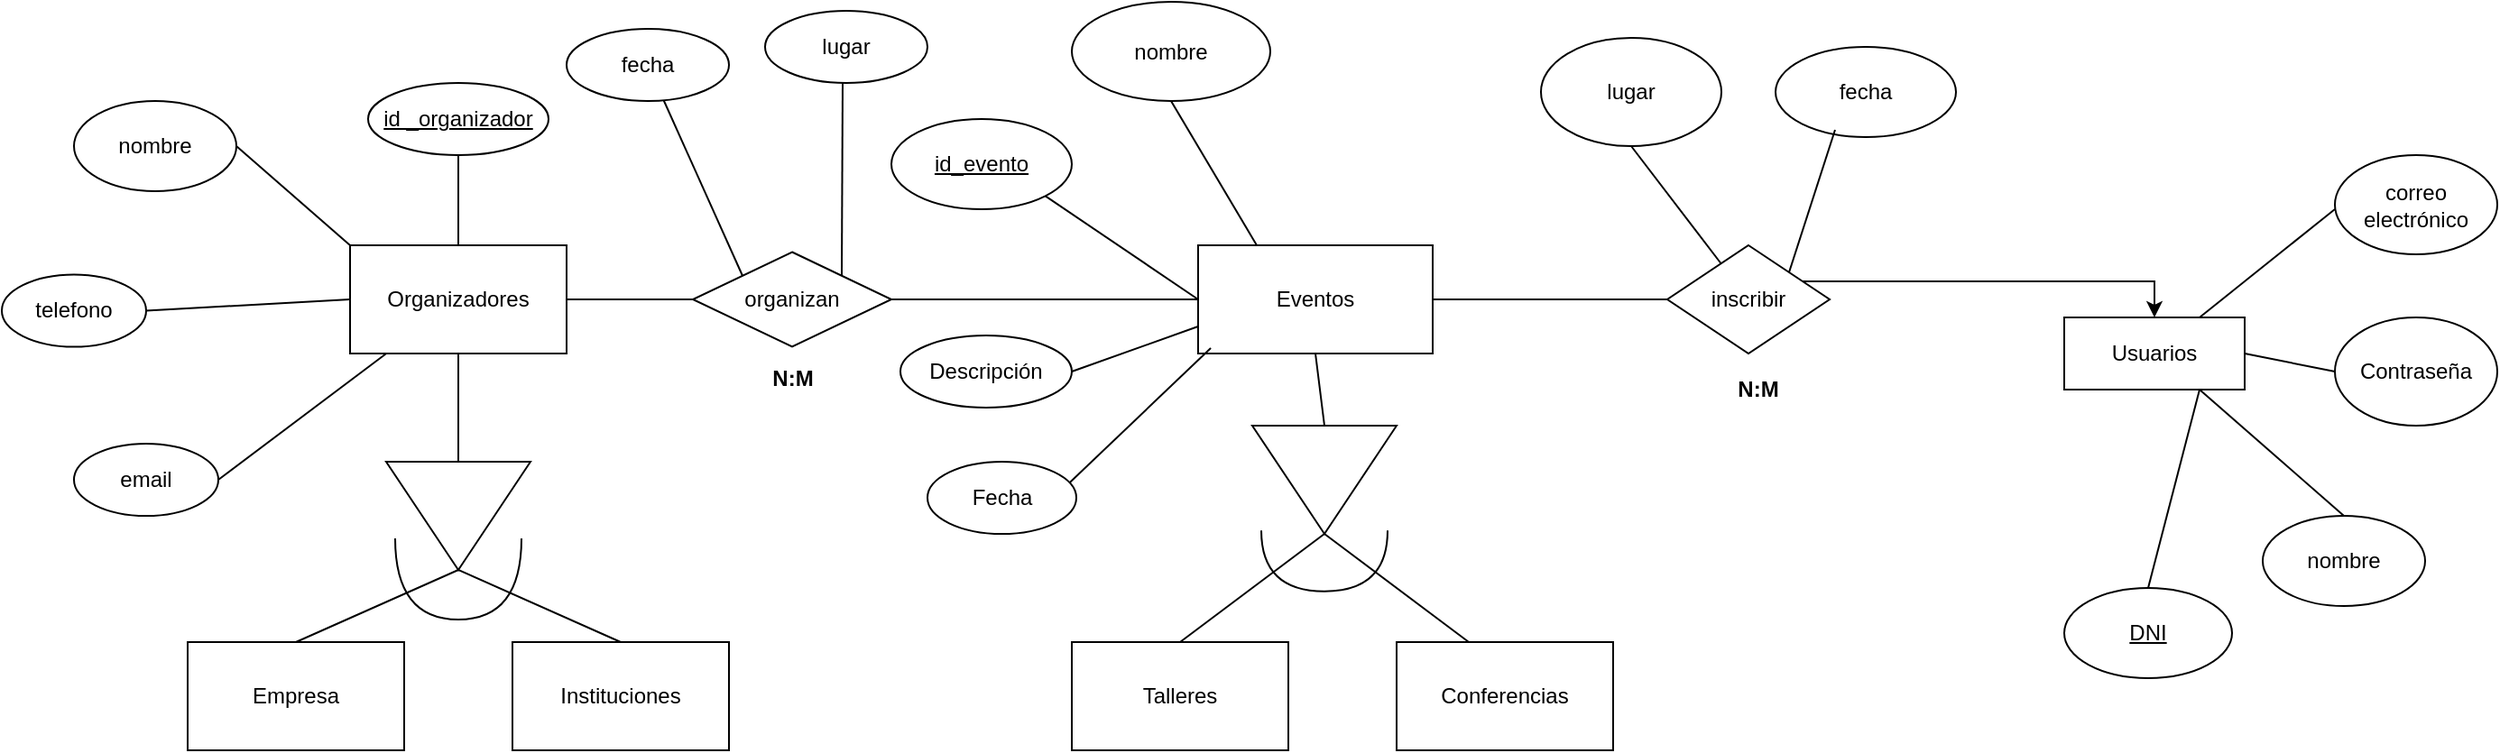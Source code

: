 <mxfile version="26.0.14">
  <diagram name="Página-1" id="2dV1ckaZqj4ryktsQF3N">
    <mxGraphModel dx="2501" dy="1907" grid="1" gridSize="10" guides="1" tooltips="1" connect="1" arrows="1" fold="1" page="1" pageScale="1" pageWidth="827" pageHeight="1169" math="0" shadow="0">
      <root>
        <mxCell id="0" />
        <mxCell id="1" parent="0" />
        <mxCell id="4CO3H4v2DkT37EJGmf2N-1" value="Eventos" style="rounded=0;whiteSpace=wrap;html=1;" parent="1" vertex="1">
          <mxGeometry x="210" y="90" width="130" height="60" as="geometry" />
        </mxCell>
        <mxCell id="4CO3H4v2DkT37EJGmf2N-2" value="" style="triangle;whiteSpace=wrap;html=1;rotation=90;" parent="1" vertex="1">
          <mxGeometry x="250" y="180" width="60" height="80" as="geometry" />
        </mxCell>
        <mxCell id="4CO3H4v2DkT37EJGmf2N-4" value="" style="endArrow=none;html=1;rounded=0;entryX=0.5;entryY=1;entryDx=0;entryDy=0;exitX=0;exitY=0.5;exitDx=0;exitDy=0;" parent="1" source="4CO3H4v2DkT37EJGmf2N-2" target="4CO3H4v2DkT37EJGmf2N-1" edge="1">
          <mxGeometry width="50" height="50" relative="1" as="geometry">
            <mxPoint x="390" y="410" as="sourcePoint" />
            <mxPoint x="440" y="360" as="targetPoint" />
          </mxGeometry>
        </mxCell>
        <mxCell id="4CO3H4v2DkT37EJGmf2N-5" value="" style="endArrow=none;html=1;rounded=0;" parent="1" edge="1">
          <mxGeometry width="50" height="50" relative="1" as="geometry">
            <mxPoint x="280" y="250" as="sourcePoint" />
            <mxPoint x="360" y="310" as="targetPoint" />
            <Array as="points">
              <mxPoint x="280" y="250" />
            </Array>
          </mxGeometry>
        </mxCell>
        <mxCell id="4CO3H4v2DkT37EJGmf2N-7" value="Talleres" style="rounded=0;whiteSpace=wrap;html=1;" parent="1" vertex="1">
          <mxGeometry x="140" y="310" width="120" height="60" as="geometry" />
        </mxCell>
        <mxCell id="4CO3H4v2DkT37EJGmf2N-8" value="Conferencias" style="rounded=0;whiteSpace=wrap;html=1;" parent="1" vertex="1">
          <mxGeometry x="320" y="310" width="120" height="60" as="geometry" />
        </mxCell>
        <mxCell id="4CO3H4v2DkT37EJGmf2N-14" value="fecha" style="ellipse;whiteSpace=wrap;html=1;" parent="1" vertex="1">
          <mxGeometry x="530" y="-20" width="100" height="50" as="geometry" />
        </mxCell>
        <mxCell id="4CO3H4v2DkT37EJGmf2N-15" value="nombre" style="ellipse;whiteSpace=wrap;html=1;" parent="1" vertex="1">
          <mxGeometry x="140" y="-45" width="110" height="55" as="geometry" />
        </mxCell>
        <mxCell id="4CO3H4v2DkT37EJGmf2N-16" value="&lt;u&gt;id_evento&lt;/u&gt;" style="ellipse;whiteSpace=wrap;html=1;" parent="1" vertex="1">
          <mxGeometry x="40" y="20" width="100" height="50" as="geometry" />
        </mxCell>
        <mxCell id="4CO3H4v2DkT37EJGmf2N-17" value="lugar" style="ellipse;whiteSpace=wrap;html=1;" parent="1" vertex="1">
          <mxGeometry x="400" y="-25" width="100" height="60" as="geometry" />
        </mxCell>
        <mxCell id="4CO3H4v2DkT37EJGmf2N-18" value="" style="endArrow=none;html=1;rounded=0;entryX=0.5;entryY=1;entryDx=0;entryDy=0;" parent="1" source="4CO3H4v2DkT37EJGmf2N-29" target="4CO3H4v2DkT37EJGmf2N-17" edge="1">
          <mxGeometry width="50" height="50" relative="1" as="geometry">
            <mxPoint x="347" y="50" as="sourcePoint" />
            <mxPoint x="440" y="60" as="targetPoint" />
          </mxGeometry>
        </mxCell>
        <mxCell id="4CO3H4v2DkT37EJGmf2N-19" value="" style="endArrow=none;html=1;rounded=0;entryX=0.33;entryY=0.92;entryDx=0;entryDy=0;entryPerimeter=0;exitX=1;exitY=0;exitDx=0;exitDy=0;" parent="1" source="4CO3H4v2DkT37EJGmf2N-29" target="4CO3H4v2DkT37EJGmf2N-14" edge="1">
          <mxGeometry width="50" height="50" relative="1" as="geometry">
            <mxPoint x="390" y="80" as="sourcePoint" />
            <mxPoint x="440" y="60" as="targetPoint" />
          </mxGeometry>
        </mxCell>
        <mxCell id="4CO3H4v2DkT37EJGmf2N-20" value="" style="endArrow=none;html=1;rounded=0;exitX=0.25;exitY=0;exitDx=0;exitDy=0;entryX=0.5;entryY=1;entryDx=0;entryDy=0;" parent="1" source="4CO3H4v2DkT37EJGmf2N-1" target="4CO3H4v2DkT37EJGmf2N-15" edge="1">
          <mxGeometry width="50" height="50" relative="1" as="geometry">
            <mxPoint x="390" y="110" as="sourcePoint" />
            <mxPoint x="440" y="60" as="targetPoint" />
          </mxGeometry>
        </mxCell>
        <mxCell id="4CO3H4v2DkT37EJGmf2N-21" value="" style="endArrow=none;html=1;rounded=0;exitX=0;exitY=0.5;exitDx=0;exitDy=0;entryX=1;entryY=1;entryDx=0;entryDy=0;" parent="1" source="4CO3H4v2DkT37EJGmf2N-1" target="4CO3H4v2DkT37EJGmf2N-16" edge="1">
          <mxGeometry width="50" height="50" relative="1" as="geometry">
            <mxPoint x="390" y="110" as="sourcePoint" />
            <mxPoint x="440" y="60" as="targetPoint" />
          </mxGeometry>
        </mxCell>
        <mxCell id="4CO3H4v2DkT37EJGmf2N-22" value="Descripción" style="ellipse;whiteSpace=wrap;html=1;" parent="1" vertex="1">
          <mxGeometry x="45" y="140" width="95" height="40" as="geometry" />
        </mxCell>
        <mxCell id="4CO3H4v2DkT37EJGmf2N-23" value="" style="endArrow=none;html=1;rounded=0;exitX=1;exitY=0.5;exitDx=0;exitDy=0;entryX=0;entryY=0.75;entryDx=0;entryDy=0;" parent="1" source="4CO3H4v2DkT37EJGmf2N-22" target="4CO3H4v2DkT37EJGmf2N-1" edge="1">
          <mxGeometry width="50" height="50" relative="1" as="geometry">
            <mxPoint x="390" y="110" as="sourcePoint" />
            <mxPoint x="440" y="60" as="targetPoint" />
          </mxGeometry>
        </mxCell>
        <mxCell id="4CO3H4v2DkT37EJGmf2N-28" value="" style="endArrow=none;html=1;rounded=0;exitX=1;exitY=0.5;exitDx=0;exitDy=0;" parent="1" source="4CO3H4v2DkT37EJGmf2N-29" edge="1">
          <mxGeometry width="50" height="50" relative="1" as="geometry">
            <mxPoint x="390" y="310" as="sourcePoint" />
            <mxPoint x="520" y="120" as="targetPoint" />
          </mxGeometry>
        </mxCell>
        <mxCell id="4CO3H4v2DkT37EJGmf2N-31" value="" style="edgeStyle=orthogonalEdgeStyle;rounded=0;orthogonalLoop=1;jettySize=auto;html=1;entryX=0.5;entryY=0;entryDx=0;entryDy=0;" parent="1" source="4CO3H4v2DkT37EJGmf2N-29" target="4CO3H4v2DkT37EJGmf2N-36" edge="1">
          <mxGeometry relative="1" as="geometry">
            <mxPoint x="750" y="120" as="targetPoint" />
            <Array as="points">
              <mxPoint x="740" y="110" />
            </Array>
          </mxGeometry>
        </mxCell>
        <mxCell id="4CO3H4v2DkT37EJGmf2N-36" value="Usuarios" style="whiteSpace=wrap;html=1;" parent="1" vertex="1">
          <mxGeometry x="690" y="130" width="100" height="40" as="geometry" />
        </mxCell>
        <mxCell id="4CO3H4v2DkT37EJGmf2N-42" value="" style="endArrow=none;html=1;rounded=0;exitX=1;exitY=0.5;exitDx=0;exitDy=0;" parent="1" source="4CO3H4v2DkT37EJGmf2N-1" target="4CO3H4v2DkT37EJGmf2N-29" edge="1">
          <mxGeometry width="50" height="50" relative="1" as="geometry">
            <mxPoint x="340" y="120" as="sourcePoint" />
            <mxPoint x="520" y="120" as="targetPoint" />
          </mxGeometry>
        </mxCell>
        <mxCell id="4CO3H4v2DkT37EJGmf2N-29" value="inscribir" style="rhombus;whiteSpace=wrap;html=1;" parent="1" vertex="1">
          <mxGeometry x="470" y="90" width="90" height="60" as="geometry" />
        </mxCell>
        <mxCell id="4CO3H4v2DkT37EJGmf2N-43" value="" style="endArrow=none;html=1;rounded=0;entryX=0.75;entryY=0;entryDx=0;entryDy=0;" parent="1" target="4CO3H4v2DkT37EJGmf2N-36" edge="1">
          <mxGeometry width="50" height="50" relative="1" as="geometry">
            <mxPoint x="840" y="70" as="sourcePoint" />
            <mxPoint x="440" y="260" as="targetPoint" />
          </mxGeometry>
        </mxCell>
        <mxCell id="4CO3H4v2DkT37EJGmf2N-44" value="" style="endArrow=none;html=1;rounded=0;entryX=0.75;entryY=1;entryDx=0;entryDy=0;exitX=0.5;exitY=0;exitDx=0;exitDy=0;" parent="1" source="4CO3H4v2DkT37EJGmf2N-45" target="4CO3H4v2DkT37EJGmf2N-36" edge="1">
          <mxGeometry width="50" height="50" relative="1" as="geometry">
            <mxPoint x="765" y="240" as="sourcePoint" />
            <mxPoint x="440" y="260" as="targetPoint" />
          </mxGeometry>
        </mxCell>
        <mxCell id="4CO3H4v2DkT37EJGmf2N-45" value="nombre" style="ellipse;whiteSpace=wrap;html=1;" parent="1" vertex="1">
          <mxGeometry x="800" y="240" width="90" height="50" as="geometry" />
        </mxCell>
        <mxCell id="4CO3H4v2DkT37EJGmf2N-46" value="correo electrónico" style="ellipse;whiteSpace=wrap;html=1;" parent="1" vertex="1">
          <mxGeometry x="840" y="40" width="90" height="55" as="geometry" />
        </mxCell>
        <mxCell id="4CO3H4v2DkT37EJGmf2N-47" value="Contraseña" style="ellipse;whiteSpace=wrap;html=1;" parent="1" vertex="1">
          <mxGeometry x="840" y="130" width="90" height="60" as="geometry" />
        </mxCell>
        <mxCell id="4CO3H4v2DkT37EJGmf2N-48" value="" style="endArrow=none;html=1;rounded=0;entryX=0;entryY=0.5;entryDx=0;entryDy=0;exitX=1;exitY=0.5;exitDx=0;exitDy=0;" parent="1" source="4CO3H4v2DkT37EJGmf2N-36" target="4CO3H4v2DkT37EJGmf2N-47" edge="1">
          <mxGeometry width="50" height="50" relative="1" as="geometry">
            <mxPoint x="390" y="310" as="sourcePoint" />
            <mxPoint x="440" y="260" as="targetPoint" />
          </mxGeometry>
        </mxCell>
        <mxCell id="4CO3H4v2DkT37EJGmf2N-52" value="" style="endArrow=none;html=1;rounded=0;entryX=0;entryY=0.5;entryDx=0;entryDy=0;" parent="1" target="4CO3H4v2DkT37EJGmf2N-1" edge="1">
          <mxGeometry width="50" height="50" relative="1" as="geometry">
            <mxPoint x="40" y="120" as="sourcePoint" />
            <mxPoint x="440" y="260" as="targetPoint" />
          </mxGeometry>
        </mxCell>
        <mxCell id="4CO3H4v2DkT37EJGmf2N-54" value="Organizadores" style="rounded=0;whiteSpace=wrap;html=1;" parent="1" vertex="1">
          <mxGeometry x="-260" y="90" width="120" height="60" as="geometry" />
        </mxCell>
        <mxCell id="4CO3H4v2DkT37EJGmf2N-55" value="organizan" style="rhombus;whiteSpace=wrap;html=1;" parent="1" vertex="1">
          <mxGeometry x="-70" y="93.75" width="110" height="52.5" as="geometry" />
        </mxCell>
        <mxCell id="4CO3H4v2DkT37EJGmf2N-56" value="" style="endArrow=none;html=1;rounded=0;entryX=0;entryY=0.5;entryDx=0;entryDy=0;exitX=1;exitY=0.5;exitDx=0;exitDy=0;" parent="1" source="4CO3H4v2DkT37EJGmf2N-54" target="4CO3H4v2DkT37EJGmf2N-55" edge="1">
          <mxGeometry width="50" height="50" relative="1" as="geometry">
            <mxPoint x="390" y="310" as="sourcePoint" />
            <mxPoint x="440" y="260" as="targetPoint" />
          </mxGeometry>
        </mxCell>
        <mxCell id="4CO3H4v2DkT37EJGmf2N-57" value="" style="triangle;whiteSpace=wrap;html=1;rotation=90;" parent="1" vertex="1">
          <mxGeometry x="-230" y="200" width="60" height="80" as="geometry" />
        </mxCell>
        <mxCell id="4CO3H4v2DkT37EJGmf2N-58" value="" style="endArrow=none;html=1;rounded=0;entryX=0.5;entryY=1;entryDx=0;entryDy=0;exitX=0;exitY=0.5;exitDx=0;exitDy=0;" parent="1" source="4CO3H4v2DkT37EJGmf2N-57" target="4CO3H4v2DkT37EJGmf2N-54" edge="1">
          <mxGeometry width="50" height="50" relative="1" as="geometry">
            <mxPoint x="390" y="310" as="sourcePoint" />
            <mxPoint x="440" y="260" as="targetPoint" />
          </mxGeometry>
        </mxCell>
        <mxCell id="4CO3H4v2DkT37EJGmf2N-60" value="Empresa" style="rounded=0;whiteSpace=wrap;html=1;" parent="1" vertex="1">
          <mxGeometry x="-350" y="310" width="120" height="60" as="geometry" />
        </mxCell>
        <mxCell id="4CO3H4v2DkT37EJGmf2N-61" value="Instituciones" style="rounded=0;whiteSpace=wrap;html=1;" parent="1" vertex="1">
          <mxGeometry x="-170" y="310" width="120" height="60" as="geometry" />
        </mxCell>
        <mxCell id="4CO3H4v2DkT37EJGmf2N-62" value="" style="endArrow=none;html=1;rounded=0;entryX=1;entryY=0.5;entryDx=0;entryDy=0;exitX=0.5;exitY=0;exitDx=0;exitDy=0;" parent="1" source="4CO3H4v2DkT37EJGmf2N-61" target="4CO3H4v2DkT37EJGmf2N-57" edge="1">
          <mxGeometry width="50" height="50" relative="1" as="geometry">
            <mxPoint x="-160" y="310" as="sourcePoint" />
            <mxPoint x="-110" y="260" as="targetPoint" />
          </mxGeometry>
        </mxCell>
        <mxCell id="4CO3H4v2DkT37EJGmf2N-63" value="" style="endArrow=none;html=1;rounded=0;exitX=0.5;exitY=0;exitDx=0;exitDy=0;" parent="1" source="4CO3H4v2DkT37EJGmf2N-60" edge="1">
          <mxGeometry width="50" height="50" relative="1" as="geometry">
            <mxPoint x="-160" y="310" as="sourcePoint" />
            <mxPoint x="-200" y="270" as="targetPoint" />
          </mxGeometry>
        </mxCell>
        <mxCell id="4CO3H4v2DkT37EJGmf2N-64" value="nombre" style="ellipse;whiteSpace=wrap;html=1;" parent="1" vertex="1">
          <mxGeometry x="-413" y="10" width="90" height="50" as="geometry" />
        </mxCell>
        <mxCell id="4CO3H4v2DkT37EJGmf2N-66" value="" style="endArrow=none;html=1;rounded=0;entryX=0;entryY=0.5;entryDx=0;entryDy=0;exitX=1;exitY=0.5;exitDx=0;exitDy=0;" parent="1" source="4CO3H4v2DkT37EJGmf2N-67" target="4CO3H4v2DkT37EJGmf2N-54" edge="1">
          <mxGeometry width="50" height="50" relative="1" as="geometry">
            <mxPoint x="-375.98" y="54.5" as="sourcePoint" />
            <mxPoint x="-334.024" y="15.5" as="targetPoint" />
          </mxGeometry>
        </mxCell>
        <mxCell id="4CO3H4v2DkT37EJGmf2N-67" value="telefono" style="ellipse;whiteSpace=wrap;html=1;" parent="1" vertex="1">
          <mxGeometry x="-453" y="106.25" width="80" height="40" as="geometry" />
        </mxCell>
        <mxCell id="4CO3H4v2DkT37EJGmf2N-68" value="" style="endArrow=none;html=1;rounded=0;exitX=1;exitY=0.5;exitDx=0;exitDy=0;" parent="1" source="4CO3H4v2DkT37EJGmf2N-70" target="4CO3H4v2DkT37EJGmf2N-54" edge="1">
          <mxGeometry width="50" height="50" relative="1" as="geometry">
            <mxPoint x="-350" y="500" as="sourcePoint" />
            <mxPoint x="-337.549" y="162.728" as="targetPoint" />
          </mxGeometry>
        </mxCell>
        <mxCell id="4CO3H4v2DkT37EJGmf2N-70" value="email" style="ellipse;whiteSpace=wrap;html=1;" parent="1" vertex="1">
          <mxGeometry x="-413" y="200" width="80" height="40" as="geometry" />
        </mxCell>
        <mxCell id="4CO3H4v2DkT37EJGmf2N-72" value="" style="endArrow=none;html=1;rounded=0;entryX=1;entryY=0.5;entryDx=0;entryDy=0;exitX=0;exitY=0;exitDx=0;exitDy=0;" parent="1" source="4CO3H4v2DkT37EJGmf2N-54" target="4CO3H4v2DkT37EJGmf2N-64" edge="1">
          <mxGeometry width="50" height="50" relative="1" as="geometry">
            <mxPoint x="-280" y="70" as="sourcePoint" />
            <mxPoint x="-110" y="260" as="targetPoint" />
          </mxGeometry>
        </mxCell>
        <mxCell id="4CO3H4v2DkT37EJGmf2N-85" value="&lt;u&gt;id _organizador&lt;/u&gt;" style="ellipse;whiteSpace=wrap;html=1;" parent="1" vertex="1">
          <mxGeometry x="-250" width="100" height="40" as="geometry" />
        </mxCell>
        <mxCell id="4CO3H4v2DkT37EJGmf2N-86" value="" style="endArrow=none;html=1;rounded=0;entryX=0.5;entryY=1;entryDx=0;entryDy=0;exitX=0.5;exitY=0;exitDx=0;exitDy=0;" parent="1" source="4CO3H4v2DkT37EJGmf2N-54" target="4CO3H4v2DkT37EJGmf2N-85" edge="1">
          <mxGeometry width="50" height="50" relative="1" as="geometry">
            <mxPoint x="40" y="310" as="sourcePoint" />
            <mxPoint x="90" y="260" as="targetPoint" />
          </mxGeometry>
        </mxCell>
        <mxCell id="tdiUal7fGd0oDg372pWD-3" value="" style="endArrow=none;html=1;rounded=0;entryX=1;entryY=0.5;entryDx=0;entryDy=0;exitX=0.5;exitY=0;exitDx=0;exitDy=0;" parent="1" source="4CO3H4v2DkT37EJGmf2N-7" target="4CO3H4v2DkT37EJGmf2N-2" edge="1">
          <mxGeometry width="50" height="50" relative="1" as="geometry">
            <mxPoint x="130" y="292.98" as="sourcePoint" />
            <mxPoint x="187.035" y="259.995" as="targetPoint" />
            <Array as="points" />
          </mxGeometry>
        </mxCell>
        <mxCell id="tdiUal7fGd0oDg372pWD-2" value="" style="shape=requiredInterface;html=1;verticalLabelPosition=bottom;sketch=0;rotation=90;" parent="1" vertex="1">
          <mxGeometry x="263.13" y="230" width="33.75" height="70" as="geometry" />
        </mxCell>
        <mxCell id="tdiUal7fGd0oDg372pWD-7" value="" style="shape=requiredInterface;html=1;verticalLabelPosition=bottom;sketch=0;rotation=90;" parent="1" vertex="1">
          <mxGeometry x="-222.5" y="240" width="45" height="70" as="geometry" />
        </mxCell>
        <mxCell id="tdiUal7fGd0oDg372pWD-8" value="&lt;u&gt;DNI&lt;/u&gt;" style="ellipse;whiteSpace=wrap;html=1;" parent="1" vertex="1">
          <mxGeometry x="690" y="280" width="93" height="50" as="geometry" />
        </mxCell>
        <mxCell id="tdiUal7fGd0oDg372pWD-9" value="" style="endArrow=none;html=1;rounded=0;entryX=0.75;entryY=1;entryDx=0;entryDy=0;exitX=0.5;exitY=0;exitDx=0;exitDy=0;" parent="1" source="tdiUal7fGd0oDg372pWD-8" target="4CO3H4v2DkT37EJGmf2N-36" edge="1">
          <mxGeometry width="50" height="50" relative="1" as="geometry">
            <mxPoint x="610" y="90" as="sourcePoint" />
            <mxPoint x="660" y="40" as="targetPoint" />
          </mxGeometry>
        </mxCell>
        <mxCell id="csqG3b9uLTceKmsQvokb-1" value="" style="endArrow=none;html=1;rounded=0;entryX=0.054;entryY=0.95;entryDx=0;entryDy=0;entryPerimeter=0;" parent="1" target="4CO3H4v2DkT37EJGmf2N-1" edge="1">
          <mxGeometry width="50" height="50" relative="1" as="geometry">
            <mxPoint x="130" y="230" as="sourcePoint" />
            <mxPoint x="230" y="240" as="targetPoint" />
          </mxGeometry>
        </mxCell>
        <mxCell id="csqG3b9uLTceKmsQvokb-2" value="Fecha" style="ellipse;whiteSpace=wrap;html=1;" parent="1" vertex="1">
          <mxGeometry x="60" y="210" width="82.5" height="40" as="geometry" />
        </mxCell>
        <mxCell id="eHQc2wD0B7Gwr8ZM6Vax-2" value="&lt;font style=&quot;font-size: 12px;&quot;&gt;N:M&lt;/font&gt;" style="text;strokeColor=none;fillColor=none;html=1;fontSize=24;fontStyle=1;verticalAlign=middle;align=center;" vertex="1" parent="1">
          <mxGeometry x="470" y="146.25" width="100" height="40" as="geometry" />
        </mxCell>
        <mxCell id="eHQc2wD0B7Gwr8ZM6Vax-3" value="&lt;font style=&quot;font-size: 12px;&quot;&gt;N:M&lt;/font&gt;" style="text;strokeColor=none;fillColor=none;html=1;fontSize=24;fontStyle=1;verticalAlign=middle;align=center;" vertex="1" parent="1">
          <mxGeometry x="-65" y="140" width="100" height="40" as="geometry" />
        </mxCell>
        <mxCell id="eHQc2wD0B7Gwr8ZM6Vax-4" value="" style="endArrow=none;html=1;rounded=0;entryX=1;entryY=0;entryDx=0;entryDy=0;" edge="1" parent="1" target="4CO3H4v2DkT37EJGmf2N-55">
          <mxGeometry width="50" height="50" relative="1" as="geometry">
            <mxPoint x="13" as="sourcePoint" />
            <mxPoint x="100" y="140" as="targetPoint" />
          </mxGeometry>
        </mxCell>
        <mxCell id="eHQc2wD0B7Gwr8ZM6Vax-5" value="" style="endArrow=none;html=1;rounded=0;exitX=0;exitY=0;exitDx=0;exitDy=0;" edge="1" parent="1" source="4CO3H4v2DkT37EJGmf2N-55" target="eHQc2wD0B7Gwr8ZM6Vax-6">
          <mxGeometry width="50" height="50" relative="1" as="geometry">
            <mxPoint x="50" y="190" as="sourcePoint" />
            <mxPoint x="-80" as="targetPoint" />
          </mxGeometry>
        </mxCell>
        <mxCell id="eHQc2wD0B7Gwr8ZM6Vax-6" value="fecha" style="ellipse;whiteSpace=wrap;html=1;" vertex="1" parent="1">
          <mxGeometry x="-140" y="-30" width="90" height="40" as="geometry" />
        </mxCell>
        <mxCell id="eHQc2wD0B7Gwr8ZM6Vax-7" value="lugar" style="ellipse;whiteSpace=wrap;html=1;" vertex="1" parent="1">
          <mxGeometry x="-30" y="-40" width="90" height="40" as="geometry" />
        </mxCell>
      </root>
    </mxGraphModel>
  </diagram>
</mxfile>
